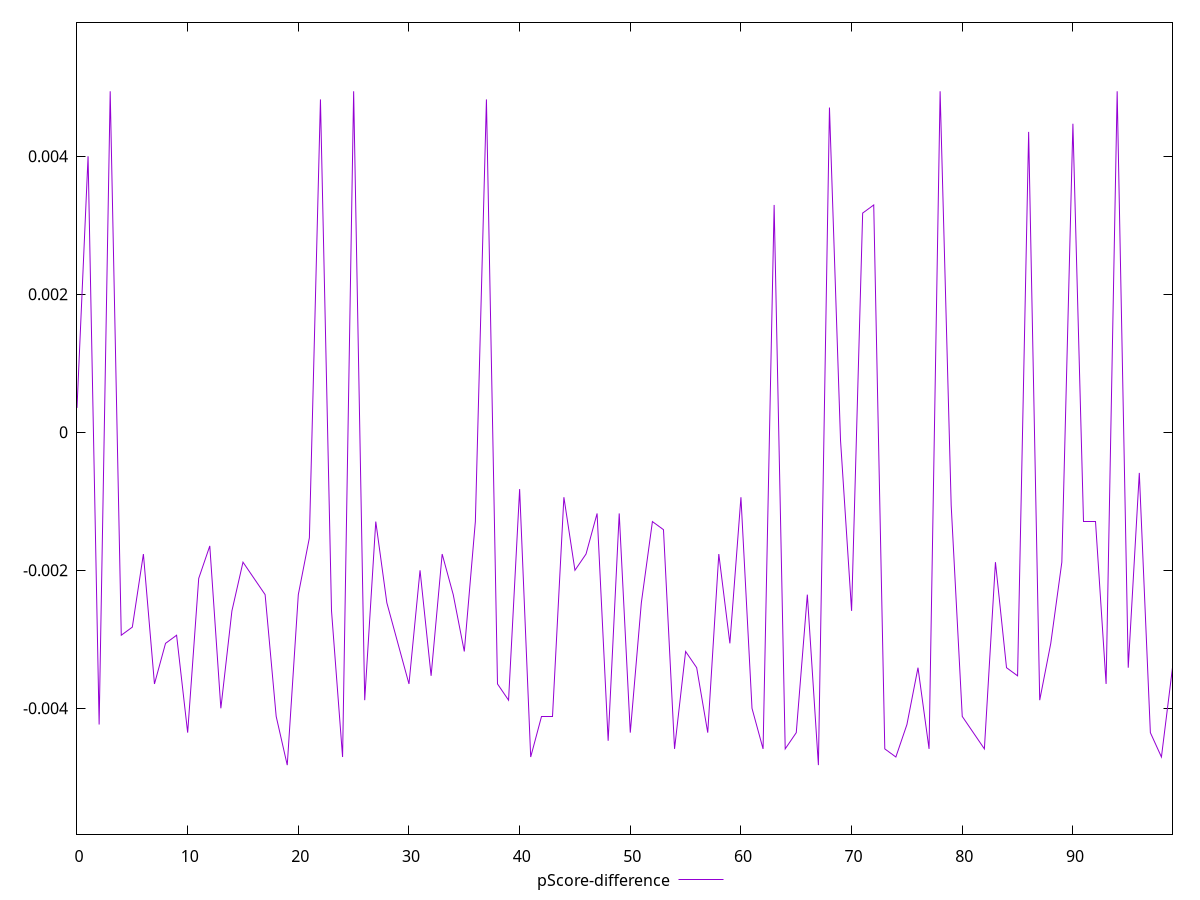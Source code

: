 reset

$pScoreDifference <<EOF
0 0.0003529411764706114
1 0.0040000000000000036
2 -0.004235294117647059
3 0.004941176470588227
4 -0.002941176470588225
5 -0.0028235294117647247
6 -0.001764705882352946
7 -0.0036470588235294477
8 -0.0030588235294117805
9 -0.002941176470588225
10 -0.004352941176470615
11 -0.0021176470588235574
12 -0.0016470588235294459
13 -0.0040000000000000036
14 -0.002588235294117669
15 -0.0018823529411765016
16 -0.0021176470588235574
17 -0.002352941176470613
18 -0.004117647058823559
19 -0.0048235294117647265
20 -0.002352941176470613
21 -0.0015294117647058902
22 0.0048235294117647265
23 -0.002588235294117669
24 -0.004705882352941171
25 0.004941176470588227
26 -0.0038823529411765034
27 -0.0012941176470588345
28 -0.0024705882352941133
29 -0.0030588235294117805
30 -0.0036470588235294477
31 -0.0020000000000000018
32 -0.003529411764705892
33 -0.001764705882352946
34 -0.002352941176470613
35 -0.0031764705882352806
36 -0.0012941176470588345
37 0.0048235294117647265
38 -0.0036470588235294477
39 -0.0038823529411765034
40 -0.0008235294117647229
41 -0.004705882352941171
42 -0.004117647058823559
43 -0.004117647058823559
44 -0.0009411764705882786
45 -0.0020000000000000018
46 -0.001764705882352946
47 -0.0011764705882352788
48 -0.004470588235294115
49 -0.0011764705882352788
50 -0.004352941176470615
51 -0.0024705882352941133
52 -0.0012941176470588345
53 -0.0014117647058823901
54 -0.004588235294117671
55 -0.0031764705882352806
56 -0.003411764705882392
57 -0.004352941176470615
58 -0.001764705882352946
59 -0.0030588235294117805
60 -0.0009411764705882786
61 -0.0040000000000000036
62 -0.004588235294117615
63 0.0032941176470588363
64 -0.004588235294117671
65 -0.004352941176470615
66 -0.002352941176470613
67 -0.0048235294117647265
68 0.004705882352941171
69 -0.00011764705882350013
70 -0.0025882352941176134
71 0.0031764705882352806
72 0.0032941176470588363
73 -0.004588235294117671
74 -0.004705882352941171
75 -0.004235294117647059
76 -0.0034117647058823364
77 -0.004588235294117671
78 0.004941176470588227
79 -0.0010588235294117787
80 -0.004117647058823504
81 -0.004352941176470615
82 -0.004588235294117671
83 -0.0018823529411765016
84 -0.0034117647058823364
85 -0.003529411764705892
86 0.004352941176470615
87 -0.0038823529411765034
88 -0.0030588235294117805
89 -0.0018823529411764461
90 0.004470588235294115
91 -0.0012941176470588345
92 -0.0012941176470588345
93 -0.003647058823529392
94 0.004941176470588282
95 -0.0034117647058823364
96 -0.0005882352941176117
97 -0.004352941176470615
98 -0.004705882352941171
99 -0.0034117647058823364
EOF

set key outside below
set xrange [0:99]
set yrange [-0.0058235294117647265:0.005941176470588282]
set trange [-0.0058235294117647265:0.005941176470588282]
set terminal svg size 640, 500 enhanced background rgb 'white'
set output "report_00018_2021-02-10T15-25-16.877Z/render-blocking-resources/samples/pages+cached/pScore-difference/values.svg"

plot $pScoreDifference title "pScore-difference" with line

reset
